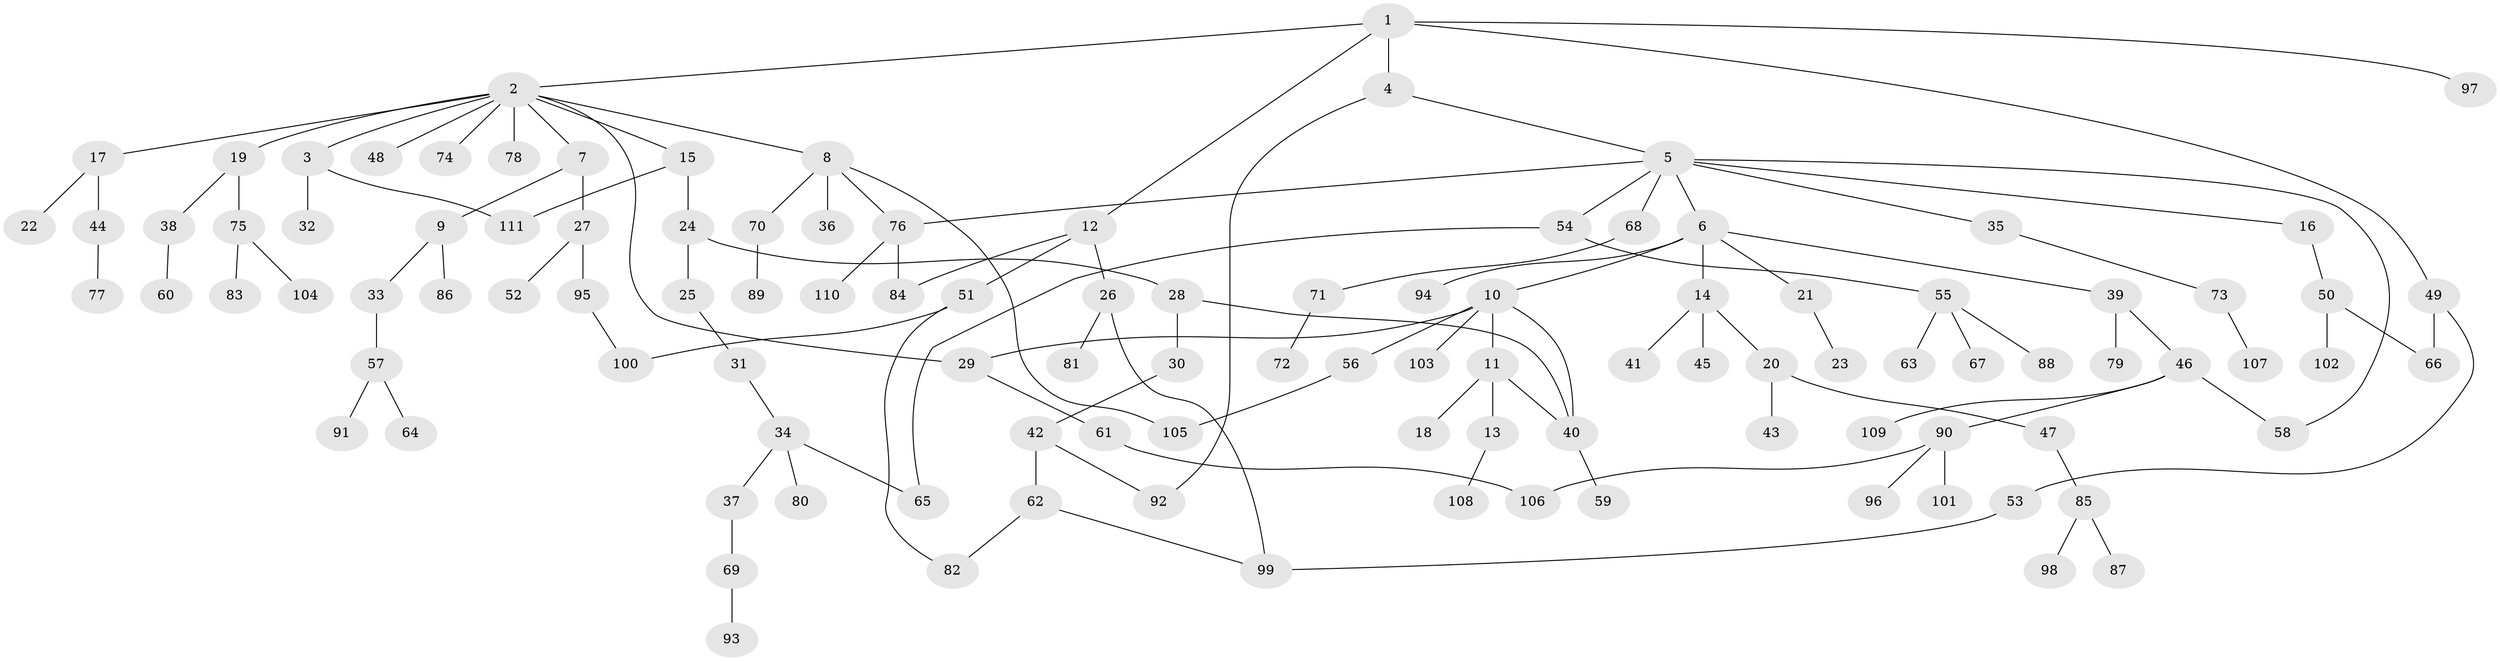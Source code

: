 // Generated by graph-tools (version 1.1) at 2025/34/03/09/25 02:34:29]
// undirected, 111 vertices, 126 edges
graph export_dot {
graph [start="1"]
  node [color=gray90,style=filled];
  1;
  2;
  3;
  4;
  5;
  6;
  7;
  8;
  9;
  10;
  11;
  12;
  13;
  14;
  15;
  16;
  17;
  18;
  19;
  20;
  21;
  22;
  23;
  24;
  25;
  26;
  27;
  28;
  29;
  30;
  31;
  32;
  33;
  34;
  35;
  36;
  37;
  38;
  39;
  40;
  41;
  42;
  43;
  44;
  45;
  46;
  47;
  48;
  49;
  50;
  51;
  52;
  53;
  54;
  55;
  56;
  57;
  58;
  59;
  60;
  61;
  62;
  63;
  64;
  65;
  66;
  67;
  68;
  69;
  70;
  71;
  72;
  73;
  74;
  75;
  76;
  77;
  78;
  79;
  80;
  81;
  82;
  83;
  84;
  85;
  86;
  87;
  88;
  89;
  90;
  91;
  92;
  93;
  94;
  95;
  96;
  97;
  98;
  99;
  100;
  101;
  102;
  103;
  104;
  105;
  106;
  107;
  108;
  109;
  110;
  111;
  1 -- 2;
  1 -- 4;
  1 -- 12;
  1 -- 49;
  1 -- 97;
  2 -- 3;
  2 -- 7;
  2 -- 8;
  2 -- 15;
  2 -- 17;
  2 -- 19;
  2 -- 48;
  2 -- 74;
  2 -- 78;
  2 -- 29;
  3 -- 32;
  3 -- 111;
  4 -- 5;
  4 -- 92;
  5 -- 6;
  5 -- 16;
  5 -- 35;
  5 -- 54;
  5 -- 58;
  5 -- 68;
  5 -- 76;
  6 -- 10;
  6 -- 14;
  6 -- 21;
  6 -- 39;
  6 -- 94;
  7 -- 9;
  7 -- 27;
  8 -- 36;
  8 -- 70;
  8 -- 76;
  8 -- 105;
  9 -- 33;
  9 -- 86;
  10 -- 11;
  10 -- 29;
  10 -- 56;
  10 -- 103;
  10 -- 40;
  11 -- 13;
  11 -- 18;
  11 -- 40;
  12 -- 26;
  12 -- 51;
  12 -- 84;
  13 -- 108;
  14 -- 20;
  14 -- 41;
  14 -- 45;
  15 -- 24;
  15 -- 111;
  16 -- 50;
  17 -- 22;
  17 -- 44;
  19 -- 38;
  19 -- 75;
  20 -- 43;
  20 -- 47;
  21 -- 23;
  24 -- 25;
  24 -- 28;
  25 -- 31;
  26 -- 81;
  26 -- 99;
  27 -- 52;
  27 -- 95;
  28 -- 30;
  28 -- 40;
  29 -- 61;
  30 -- 42;
  31 -- 34;
  33 -- 57;
  34 -- 37;
  34 -- 80;
  34 -- 65;
  35 -- 73;
  37 -- 69;
  38 -- 60;
  39 -- 46;
  39 -- 79;
  40 -- 59;
  42 -- 62;
  42 -- 92;
  44 -- 77;
  46 -- 90;
  46 -- 109;
  46 -- 58;
  47 -- 85;
  49 -- 53;
  49 -- 66;
  50 -- 66;
  50 -- 102;
  51 -- 100;
  51 -- 82;
  53 -- 99;
  54 -- 55;
  54 -- 65;
  55 -- 63;
  55 -- 67;
  55 -- 88;
  56 -- 105;
  57 -- 64;
  57 -- 91;
  61 -- 106;
  62 -- 82;
  62 -- 99;
  68 -- 71;
  69 -- 93;
  70 -- 89;
  71 -- 72;
  73 -- 107;
  75 -- 83;
  75 -- 104;
  76 -- 110;
  76 -- 84;
  85 -- 87;
  85 -- 98;
  90 -- 96;
  90 -- 101;
  90 -- 106;
  95 -- 100;
}
